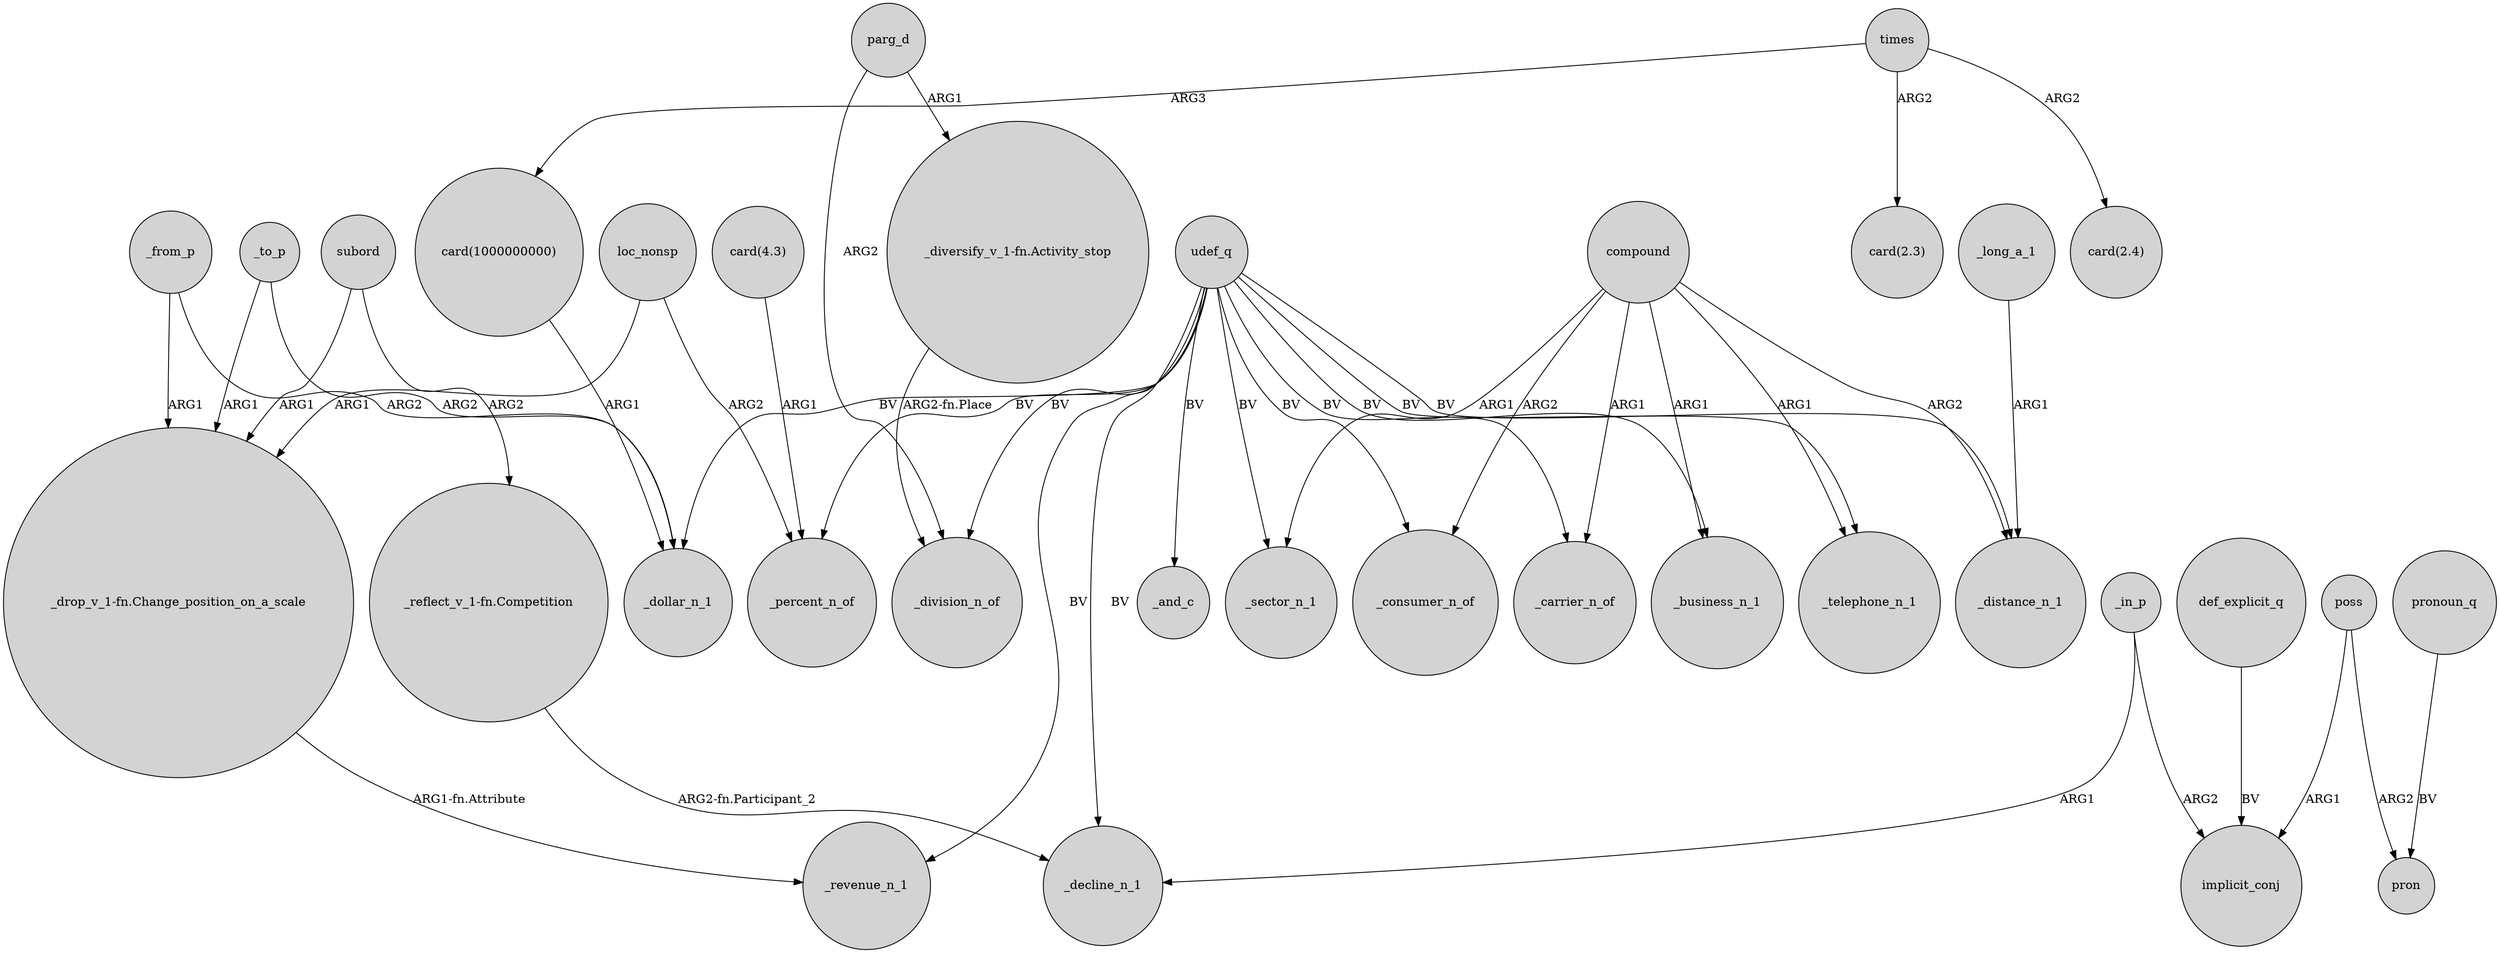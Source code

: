 digraph {
	node [shape=circle style=filled]
	"card(1000000000)" -> _dollar_n_1 [label=ARG1]
	"card(4.3)" -> _percent_n_of [label=ARG1]
	times -> "card(2.3)" [label=ARG2]
	udef_q -> _telephone_n_1 [label=BV]
	udef_q -> _decline_n_1 [label=BV]
	udef_q -> _distance_n_1 [label=BV]
	poss -> implicit_conj [label=ARG1]
	udef_q -> _division_n_of [label=BV]
	loc_nonsp -> "_drop_v_1-fn.Change_position_on_a_scale" [label=ARG1]
	compound -> _distance_n_1 [label=ARG2]
	_in_p -> implicit_conj [label=ARG2]
	udef_q -> _carrier_n_of [label=BV]
	_to_p -> _dollar_n_1 [label=ARG2]
	udef_q -> _and_c [label=BV]
	times -> "card(1000000000)" [label=ARG3]
	udef_q -> _business_n_1 [label=BV]
	parg_d -> _division_n_of [label=ARG2]
	udef_q -> _sector_n_1 [label=BV]
	_in_p -> _decline_n_1 [label=ARG1]
	udef_q -> _revenue_n_1 [label=BV]
	compound -> _telephone_n_1 [label=ARG1]
	"_diversify_v_1-fn.Activity_stop" -> _division_n_of [label="ARG2-fn.Place"]
	pronoun_q -> pron [label=BV]
	poss -> pron [label=ARG2]
	_from_p -> "_drop_v_1-fn.Change_position_on_a_scale" [label=ARG1]
	udef_q -> _percent_n_of [label=BV]
	_long_a_1 -> _distance_n_1 [label=ARG1]
	_to_p -> "_drop_v_1-fn.Change_position_on_a_scale" [label=ARG1]
	udef_q -> _dollar_n_1 [label=BV]
	subord -> "_drop_v_1-fn.Change_position_on_a_scale" [label=ARG1]
	"_reflect_v_1-fn.Competition" -> _decline_n_1 [label="ARG2-fn.Participant_2"]
	"_drop_v_1-fn.Change_position_on_a_scale" -> _revenue_n_1 [label="ARG1-fn.Attribute"]
	udef_q -> _consumer_n_of [label=BV]
	compound -> _consumer_n_of [label=ARG2]
	def_explicit_q -> implicit_conj [label=BV]
	compound -> _sector_n_1 [label=ARG1]
	compound -> _business_n_1 [label=ARG1]
	parg_d -> "_diversify_v_1-fn.Activity_stop" [label=ARG1]
	subord -> "_reflect_v_1-fn.Competition" [label=ARG2]
	times -> "card(2.4)" [label=ARG2]
	compound -> _carrier_n_of [label=ARG1]
	_from_p -> _dollar_n_1 [label=ARG2]
	loc_nonsp -> _percent_n_of [label=ARG2]
}
